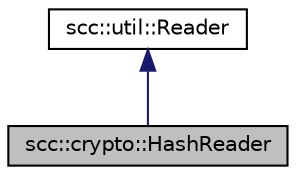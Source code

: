 digraph "scc::crypto::HashReader"
{
 // LATEX_PDF_SIZE
  edge [fontname="Helvetica",fontsize="10",labelfontname="Helvetica",labelfontsize="10"];
  node [fontname="Helvetica",fontsize="10",shape=record];
  Node1 [label="scc::crypto::HashReader",height=0.2,width=0.4,color="black", fillcolor="grey75", style="filled", fontcolor="black",tooltip="Helper class to hash an incoming stream."];
  Node2 -> Node1 [dir="back",color="midnightblue",fontsize="10",style="solid",fontname="Helvetica"];
  Node2 [label="scc::util::Reader",height=0.2,width=0.4,color="black", fillcolor="white", style="filled",URL="$d5/de2/structscc_1_1util_1_1Reader.html",tooltip="Interface class for objects which can be read."];
}
